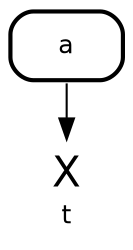 digraph "state transitions" {
  fontname="Helvetica" fontsize=12 penwidth=2.0 splines=true ordering=out compound=true overlap=scale nodesep=0.3 ranksep=0.1
  node [shape=plaintext style=filled fillcolor="#FFFFFF01" fontname=Helvetica fontsize=12 penwidth=2.0]
  edge [fontname=Helvetica fontsize=10]

    "a" [margin=0 class="state regular" color="black" label= <
      <table align="center" cellborder="0" border="2" style="rounded" width="48">
        <tr><td width="48" cellpadding="7">a</td></tr>
      </table>
    >]
    "t" [label= < 
        <table align="center" cellborder="0" border="0">
          <tr><td cellpadding="0"><font point-size="20">X</font></td></tr>
          <tr><td cellpadding="0"><font >t</font></td></tr>
        </table>
      > class="state terminate"]

    "a" -> "t" [label="    \l" class="transition"]
}
